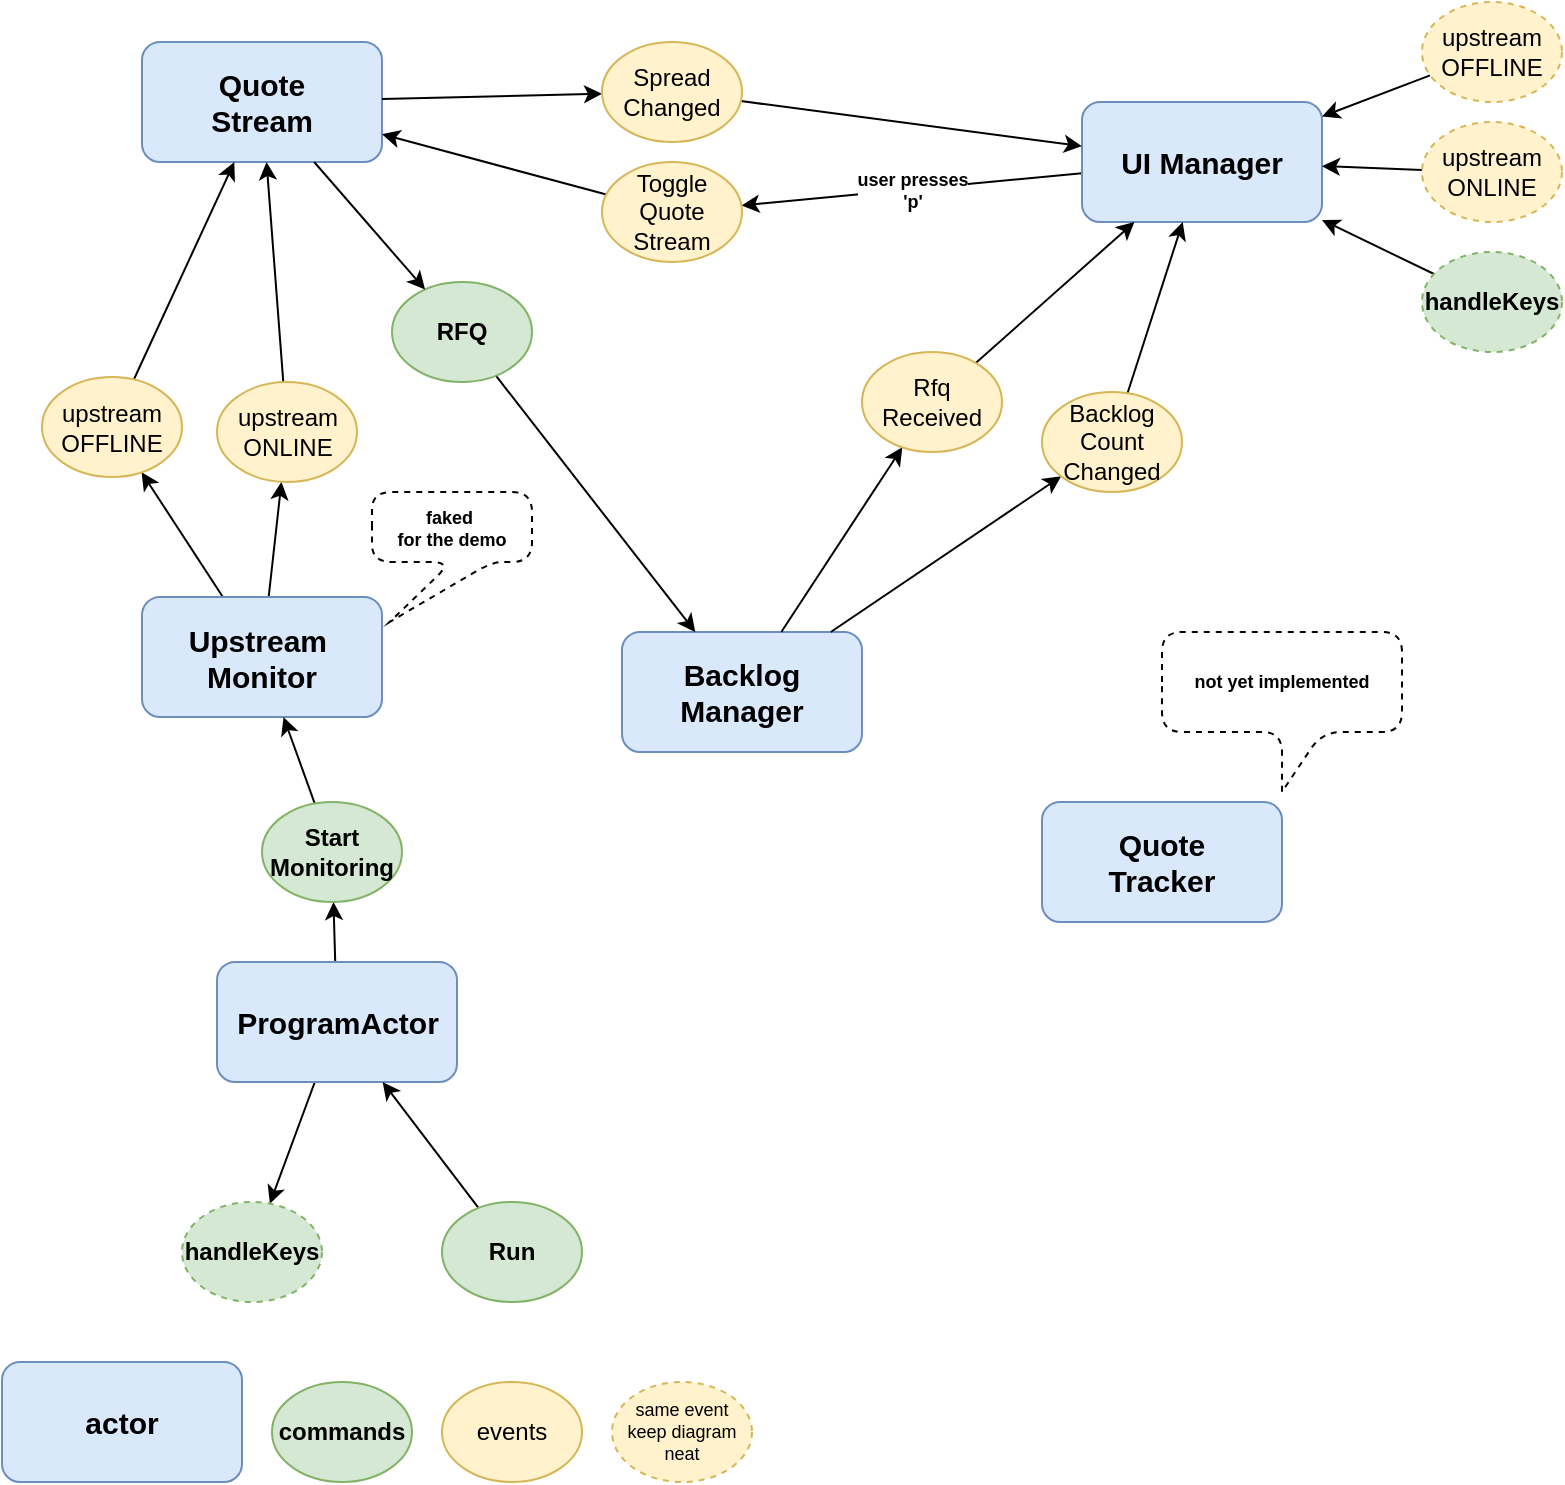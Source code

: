 <mxfile version="10.7.7" type="device"><diagram id="o7xH6J6mnILfWCaBqotp" name="Page-1"><mxGraphModel dx="1669" dy="1009" grid="1" gridSize="10" guides="1" tooltips="1" connect="1" arrows="1" fold="1" page="1" pageScale="1" pageWidth="850" pageHeight="1100" math="0" shadow="0"><root><mxCell id="0"/><mxCell id="1" value="actors" parent="0"/><mxCell id="QmrBoEMBe95EoPRz06E6-116" value="&lt;b&gt;faked&amp;nbsp;&lt;br&gt;for the demo&lt;br&gt;&lt;/b&gt;" style="shape=callout;whiteSpace=wrap;html=1;perimeter=calloutPerimeter;rounded=1;dashed=1;fontSize=9;position2=0.11;" vertex="1" parent="1"><mxGeometry x="205" y="445" width="80" height="65" as="geometry"/></mxCell><mxCell id="QmrBoEMBe95EoPRz06E6-2" value="Quote&lt;br&gt;Stream" style="rounded=1;whiteSpace=wrap;html=1;fillColor=#dae8fc;strokeColor=#6c8ebf;fontStyle=1;fontSize=15;" vertex="1" parent="1"><mxGeometry x="90" y="220" width="120" height="60" as="geometry"/></mxCell><mxCell id="QmrBoEMBe95EoPRz06E6-29" style="edgeStyle=none;rounded=0;orthogonalLoop=1;jettySize=auto;html=1;fontSize=9;" edge="1" parent="1" source="QmrBoEMBe95EoPRz06E6-28" target="QmrBoEMBe95EoPRz06E6-97"><mxGeometry relative="1" as="geometry"><mxPoint x="123.421" y="545" as="targetPoint"/></mxGeometry></mxCell><mxCell id="QmrBoEMBe95EoPRz06E6-3" value="Backlog&lt;br&gt;Manager" style="rounded=1;whiteSpace=wrap;html=1;fillColor=#dae8fc;strokeColor=#6c8ebf;fontStyle=1;fontSize=15;" vertex="1" parent="1"><mxGeometry x="330" y="515" width="120" height="60" as="geometry"/></mxCell><mxCell id="QmrBoEMBe95EoPRz06E6-4" value="Quote&lt;br&gt;Tracker" style="rounded=1;whiteSpace=wrap;html=1;fillColor=#dae8fc;strokeColor=#6c8ebf;fontStyle=1;fontSize=15;" vertex="1" parent="1"><mxGeometry x="540" y="600" width="120" height="60" as="geometry"/></mxCell><mxCell id="QmrBoEMBe95EoPRz06E6-8" style="rounded=0;orthogonalLoop=1;jettySize=auto;html=1;fontSize=12;" edge="1" parent="1" source="QmrBoEMBe95EoPRz06E6-6" target="QmrBoEMBe95EoPRz06E6-3"><mxGeometry relative="1" as="geometry"/></mxCell><mxCell id="QmrBoEMBe95EoPRz06E6-6" value="RFQ&lt;br style=&quot;font-size: 12px;&quot;&gt;" style="ellipse;whiteSpace=wrap;html=1;fontSize=12;fillColor=#d5e8d4;strokeColor=#82b366;fontStyle=1" vertex="1" parent="1"><mxGeometry x="215" y="340" width="70" height="50" as="geometry"/></mxCell><mxCell id="QmrBoEMBe95EoPRz06E6-7" value="" style="endArrow=classic;html=1;fontSize=12;" edge="1" parent="1" source="QmrBoEMBe95EoPRz06E6-2" target="QmrBoEMBe95EoPRz06E6-6"><mxGeometry width="50" height="50" relative="1" as="geometry"><mxPoint x="190" y="435" as="sourcePoint"/><mxPoint x="240" y="385" as="targetPoint"/></mxGeometry></mxCell><mxCell id="QmrBoEMBe95EoPRz06E6-19" value="commands&lt;br style=&quot;font-size: 12px&quot;&gt;" style="ellipse;whiteSpace=wrap;html=1;fontSize=12;fillColor=#d5e8d4;strokeColor=#82b366;fontStyle=1" vertex="1" parent="1"><mxGeometry x="155" y="890" width="70" height="50" as="geometry"/></mxCell><mxCell id="QmrBoEMBe95EoPRz06E6-20" value="events&lt;br&gt;" style="ellipse;whiteSpace=wrap;html=1;fontSize=12;fillColor=#fff2cc;strokeColor=#d6b656;fontStyle=0" vertex="1" parent="1"><mxGeometry x="240" y="890" width="70" height="50" as="geometry"/></mxCell><mxCell id="QmrBoEMBe95EoPRz06E6-21" value="actor" style="rounded=1;whiteSpace=wrap;html=1;fillColor=#dae8fc;strokeColor=#6c8ebf;fontStyle=1;fontSize=15;" vertex="1" parent="1"><mxGeometry x="20" y="880" width="120" height="60" as="geometry"/></mxCell><mxCell id="QmrBoEMBe95EoPRz06E6-106" style="edgeStyle=none;rounded=0;orthogonalLoop=1;jettySize=auto;html=1;startArrow=none;startFill=0;strokeColor=#000000;fontSize=9;" edge="1" parent="1" source="QmrBoEMBe95EoPRz06E6-28" target="QmrBoEMBe95EoPRz06E6-107"><mxGeometry relative="1" as="geometry"><mxPoint x="293.66" y="651.463" as="targetPoint"/></mxGeometry></mxCell><mxCell id="QmrBoEMBe95EoPRz06E6-28" value="ProgramActor&lt;br&gt;" style="rounded=1;whiteSpace=wrap;html=1;fillColor=#dae8fc;strokeColor=#6c8ebf;fontStyle=1;fontSize=15;" vertex="1" parent="1"><mxGeometry x="127.5" y="680" width="120" height="60" as="geometry"/></mxCell><mxCell id="QmrBoEMBe95EoPRz06E6-40" style="edgeStyle=none;rounded=0;orthogonalLoop=1;jettySize=auto;html=1;startArrow=none;startFill=0;fontSize=12;" edge="1" parent="1" source="QmrBoEMBe95EoPRz06E6-96" target="QmrBoEMBe95EoPRz06E6-38"><mxGeometry relative="1" as="geometry"/></mxCell><mxCell id="QmrBoEMBe95EoPRz06E6-41" style="edgeStyle=none;rounded=0;orthogonalLoop=1;jettySize=auto;html=1;startArrow=none;startFill=0;fontSize=12;" edge="1" parent="1" source="QmrBoEMBe95EoPRz06E6-96" target="QmrBoEMBe95EoPRz06E6-39"><mxGeometry relative="1" as="geometry"/></mxCell><mxCell id="QmrBoEMBe95EoPRz06E6-100" style="edgeStyle=none;rounded=0;orthogonalLoop=1;jettySize=auto;html=1;startArrow=none;startFill=0;strokeColor=#000000;fontSize=9;" edge="1" parent="1" source="QmrBoEMBe95EoPRz06E6-38" target="QmrBoEMBe95EoPRz06E6-2"><mxGeometry relative="1" as="geometry"/></mxCell><mxCell id="QmrBoEMBe95EoPRz06E6-38" value="upstream&lt;br&gt;ONLINE&lt;br&gt;" style="ellipse;whiteSpace=wrap;html=1;fontSize=12;fillColor=#fff2cc;strokeColor=#d6b656;fontStyle=0" vertex="1" parent="1"><mxGeometry x="127.5" y="390" width="70" height="50" as="geometry"/></mxCell><mxCell id="QmrBoEMBe95EoPRz06E6-99" style="edgeStyle=none;rounded=0;orthogonalLoop=1;jettySize=auto;html=1;startArrow=none;startFill=0;strokeColor=#000000;fontSize=9;" edge="1" parent="1" source="QmrBoEMBe95EoPRz06E6-39" target="QmrBoEMBe95EoPRz06E6-2"><mxGeometry relative="1" as="geometry"/></mxCell><mxCell id="QmrBoEMBe95EoPRz06E6-39" value="upstream&lt;br&gt;OFFLINE&lt;br&gt;" style="ellipse;whiteSpace=wrap;html=1;fontSize=12;fillColor=#fff2cc;strokeColor=#d6b656;fontStyle=0" vertex="1" parent="1"><mxGeometry x="40" y="387.5" width="70" height="50" as="geometry"/></mxCell><mxCell id="QmrBoEMBe95EoPRz06E6-77" style="edgeStyle=none;rounded=0;orthogonalLoop=1;jettySize=auto;html=1;fontSize=12;" edge="1" parent="1" target="QmrBoEMBe95EoPRz06E6-82" source="QmrBoEMBe95EoPRz06E6-2"><mxGeometry relative="1" as="geometry"><mxPoint x="220" y="248.154" as="sourcePoint"/></mxGeometry></mxCell><mxCell id="QmrBoEMBe95EoPRz06E6-78" style="edgeStyle=none;rounded=0;orthogonalLoop=1;jettySize=auto;html=1;fontSize=12;" edge="1" parent="1" target="QmrBoEMBe95EoPRz06E6-84" source="QmrBoEMBe95EoPRz06E6-3"><mxGeometry relative="1" as="geometry"><mxPoint x="418.5" y="445" as="sourcePoint"/></mxGeometry></mxCell><mxCell id="QmrBoEMBe95EoPRz06E6-79" style="edgeStyle=none;rounded=0;orthogonalLoop=1;jettySize=auto;html=1;fontSize=12;" edge="1" parent="1" target="QmrBoEMBe95EoPRz06E6-86" source="QmrBoEMBe95EoPRz06E6-3"><mxGeometry relative="1" as="geometry"><mxPoint x="450" y="471.716" as="sourcePoint"/></mxGeometry></mxCell><mxCell id="QmrBoEMBe95EoPRz06E6-103" value="user presses&lt;br&gt;'p'&lt;br&gt;" style="edgeStyle=none;rounded=0;orthogonalLoop=1;jettySize=auto;html=1;startArrow=none;startFill=0;strokeColor=#000000;fontSize=9;fontStyle=1" edge="1" parent="1" source="QmrBoEMBe95EoPRz06E6-80" target="QmrBoEMBe95EoPRz06E6-102"><mxGeometry relative="1" as="geometry"/></mxCell><mxCell id="QmrBoEMBe95EoPRz06E6-80" value="UI Manager&lt;br&gt;" style="rounded=1;whiteSpace=wrap;html=1;fillColor=#dae8fc;strokeColor=#6c8ebf;fontStyle=1;fontSize=15;" vertex="1" parent="1"><mxGeometry x="560" y="250" width="120" height="60" as="geometry"/></mxCell><mxCell id="QmrBoEMBe95EoPRz06E6-81" style="edgeStyle=none;rounded=0;orthogonalLoop=1;jettySize=auto;html=1;fontSize=12;" edge="1" parent="1" source="QmrBoEMBe95EoPRz06E6-82" target="QmrBoEMBe95EoPRz06E6-80"><mxGeometry relative="1" as="geometry"/></mxCell><mxCell id="QmrBoEMBe95EoPRz06E6-82" value="Spread&lt;br&gt;Changed&lt;br style=&quot;font-size: 12px&quot;&gt;" style="ellipse;whiteSpace=wrap;html=1;fontSize=12;fillColor=#fff2cc;strokeColor=#d6b656;fontStyle=0" vertex="1" parent="1"><mxGeometry x="320" y="220" width="70" height="50" as="geometry"/></mxCell><mxCell id="QmrBoEMBe95EoPRz06E6-83" style="edgeStyle=none;rounded=0;orthogonalLoop=1;jettySize=auto;html=1;fontSize=12;" edge="1" parent="1" source="QmrBoEMBe95EoPRz06E6-84" target="QmrBoEMBe95EoPRz06E6-80"><mxGeometry relative="1" as="geometry"/></mxCell><mxCell id="QmrBoEMBe95EoPRz06E6-84" value="Rfq&lt;br&gt;Received&lt;br&gt;" style="ellipse;whiteSpace=wrap;html=1;fontSize=12;fillColor=#fff2cc;strokeColor=#d6b656;fontStyle=0" vertex="1" parent="1"><mxGeometry x="450" y="375" width="70" height="50" as="geometry"/></mxCell><mxCell id="QmrBoEMBe95EoPRz06E6-85" style="edgeStyle=none;rounded=0;orthogonalLoop=1;jettySize=auto;html=1;fontSize=12;" edge="1" parent="1" source="QmrBoEMBe95EoPRz06E6-86" target="QmrBoEMBe95EoPRz06E6-80"><mxGeometry relative="1" as="geometry"/></mxCell><mxCell id="QmrBoEMBe95EoPRz06E6-86" value="Backlog&lt;br&gt;Count&lt;br&gt;Changed&lt;br&gt;" style="ellipse;whiteSpace=wrap;html=1;fontSize=12;fillColor=#fff2cc;strokeColor=#d6b656;fontStyle=0" vertex="1" parent="1"><mxGeometry x="540" y="395" width="70" height="50" as="geometry"/></mxCell><mxCell id="QmrBoEMBe95EoPRz06E6-88" style="edgeStyle=none;rounded=0;orthogonalLoop=1;jettySize=auto;html=1;startArrow=none;startFill=0;strokeColor=#000000;fontSize=12;" edge="1" parent="1" source="QmrBoEMBe95EoPRz06E6-89" target="QmrBoEMBe95EoPRz06E6-80"><mxGeometry relative="1" as="geometry"/></mxCell><mxCell id="QmrBoEMBe95EoPRz06E6-89" value="upstream&lt;br&gt;ONLINE&lt;br&gt;" style="ellipse;whiteSpace=wrap;html=1;fontSize=12;fillColor=#fff2cc;strokeColor=#d6b656;fontStyle=0;dashed=1;" vertex="1" parent="1"><mxGeometry x="730" y="260" width="70" height="50" as="geometry"/></mxCell><mxCell id="QmrBoEMBe95EoPRz06E6-90" value="" style="edgeStyle=none;rounded=0;orthogonalLoop=1;jettySize=auto;html=1;startArrow=none;startFill=0;strokeColor=#000000;fontSize=12;" edge="1" parent="1" source="QmrBoEMBe95EoPRz06E6-91" target="QmrBoEMBe95EoPRz06E6-80"><mxGeometry relative="1" as="geometry"/></mxCell><mxCell id="QmrBoEMBe95EoPRz06E6-91" value="upstream&lt;br&gt;OFFLINE&lt;br&gt;" style="ellipse;whiteSpace=wrap;html=1;fontSize=12;fillColor=#fff2cc;strokeColor=#d6b656;fontStyle=0;dashed=1;" vertex="1" parent="1"><mxGeometry x="730" y="200" width="70" height="50" as="geometry"/></mxCell><mxCell id="QmrBoEMBe95EoPRz06E6-92" value="same event&lt;br style=&quot;font-size: 9px&quot;&gt;keep diagram&lt;br style=&quot;font-size: 9px&quot;&gt;neat&lt;br style=&quot;font-size: 9px&quot;&gt;" style="ellipse;whiteSpace=wrap;html=1;fontSize=9;fillColor=#fff2cc;strokeColor=#d6b656;fontStyle=0;dashed=1;" vertex="1" parent="1"><mxGeometry x="325" y="890" width="70" height="50" as="geometry"/></mxCell><mxCell id="QmrBoEMBe95EoPRz06E6-95" style="edgeStyle=none;rounded=0;orthogonalLoop=1;jettySize=auto;html=1;startArrow=none;startFill=0;strokeColor=#000000;fontSize=9;" edge="1" parent="1" source="QmrBoEMBe95EoPRz06E6-94" target="QmrBoEMBe95EoPRz06E6-28"><mxGeometry relative="1" as="geometry"/></mxCell><mxCell id="QmrBoEMBe95EoPRz06E6-94" value="Run&lt;br style=&quot;font-size: 12px&quot;&gt;" style="ellipse;whiteSpace=wrap;html=1;fontSize=12;fillColor=#d5e8d4;strokeColor=#82b366;fontStyle=1" vertex="1" parent="1"><mxGeometry x="240" y="800" width="70" height="50" as="geometry"/></mxCell><mxCell id="QmrBoEMBe95EoPRz06E6-96" value="Upstream&amp;nbsp;&lt;br&gt;Monitor&lt;br&gt;" style="rounded=1;whiteSpace=wrap;html=1;fillColor=#dae8fc;strokeColor=#6c8ebf;fontStyle=1;fontSize=15;" vertex="1" parent="1"><mxGeometry x="90" y="497.5" width="120" height="60" as="geometry"/></mxCell><mxCell id="QmrBoEMBe95EoPRz06E6-98" style="edgeStyle=none;rounded=0;orthogonalLoop=1;jettySize=auto;html=1;startArrow=none;startFill=0;strokeColor=#000000;fontSize=9;" edge="1" parent="1" source="QmrBoEMBe95EoPRz06E6-97" target="QmrBoEMBe95EoPRz06E6-96"><mxGeometry relative="1" as="geometry"/></mxCell><mxCell id="QmrBoEMBe95EoPRz06E6-97" value="Start&lt;br&gt;Monitoring&lt;br&gt;" style="ellipse;whiteSpace=wrap;html=1;fontSize=12;fillColor=#d5e8d4;strokeColor=#82b366;fontStyle=1" vertex="1" parent="1"><mxGeometry x="150" y="600" width="70" height="50" as="geometry"/></mxCell><mxCell id="QmrBoEMBe95EoPRz06E6-104" style="edgeStyle=none;rounded=0;orthogonalLoop=1;jettySize=auto;html=1;startArrow=none;startFill=0;strokeColor=#000000;fontSize=9;" edge="1" parent="1" source="QmrBoEMBe95EoPRz06E6-102" target="QmrBoEMBe95EoPRz06E6-2"><mxGeometry relative="1" as="geometry"/></mxCell><mxCell id="QmrBoEMBe95EoPRz06E6-102" value="Toggle&lt;br&gt;Quote&lt;br&gt;Stream&lt;br&gt;" style="ellipse;whiteSpace=wrap;html=1;fontSize=12;fillColor=#fff2cc;strokeColor=#d6b656;fontStyle=0" vertex="1" parent="1"><mxGeometry x="320" y="280" width="70" height="50" as="geometry"/></mxCell><mxCell id="QmrBoEMBe95EoPRz06E6-107" value="handleKeys&lt;br style=&quot;font-size: 12px&quot;&gt;" style="ellipse;whiteSpace=wrap;html=1;fontSize=12;fillColor=#d5e8d4;strokeColor=#82b366;fontStyle=1;dashed=1;" vertex="1" parent="1"><mxGeometry x="110" y="800" width="70" height="50" as="geometry"/></mxCell><mxCell id="QmrBoEMBe95EoPRz06E6-109" style="edgeStyle=none;rounded=0;orthogonalLoop=1;jettySize=auto;html=1;startArrow=none;startFill=0;strokeColor=#000000;fontSize=9;" edge="1" parent="1" source="QmrBoEMBe95EoPRz06E6-108" target="QmrBoEMBe95EoPRz06E6-80"><mxGeometry relative="1" as="geometry"/></mxCell><mxCell id="QmrBoEMBe95EoPRz06E6-108" value="handleKeys&lt;br style=&quot;font-size: 12px&quot;&gt;" style="ellipse;whiteSpace=wrap;html=1;fontSize=12;fillColor=#d5e8d4;strokeColor=#82b366;fontStyle=1;dashed=1;" vertex="1" parent="1"><mxGeometry x="730" y="325" width="70" height="50" as="geometry"/></mxCell><mxCell id="QmrBoEMBe95EoPRz06E6-115" value="&lt;b&gt;not yet implemented&lt;/b&gt;" style="shape=callout;whiteSpace=wrap;html=1;perimeter=calloutPerimeter;rounded=1;dashed=1;fontSize=9;" vertex="1" parent="1"><mxGeometry x="600" y="515" width="120" height="80" as="geometry"/></mxCell></root></mxGraphModel></diagram></mxfile>